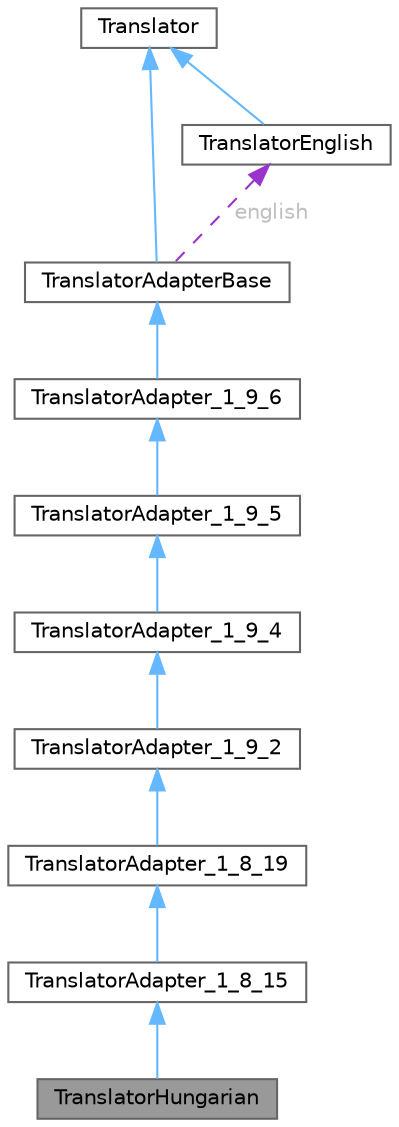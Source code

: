 digraph "TranslatorHungarian"
{
 // INTERACTIVE_SVG=YES
 // LATEX_PDF_SIZE
  bgcolor="transparent";
  edge [fontname=Helvetica,fontsize=10,labelfontname=Helvetica,labelfontsize=10];
  node [fontname=Helvetica,fontsize=10,shape=box,height=0.2,width=0.4];
  Node1 [label="TranslatorHungarian",height=0.2,width=0.4,color="gray40", fillcolor="grey60", style="filled", fontcolor="black",tooltip=" "];
  Node2 -> Node1 [dir="back",color="steelblue1",style="solid",tooltip=" "];
  Node2 [label="TranslatorAdapter_1_8_15",height=0.2,width=0.4,color="gray40", fillcolor="white", style="filled",URL="$d4/d2e/class_translator_adapter__1__8__15.html",tooltip=" "];
  Node3 -> Node2 [dir="back",color="steelblue1",style="solid",tooltip=" "];
  Node3 [label="TranslatorAdapter_1_8_19",height=0.2,width=0.4,color="gray40", fillcolor="white", style="filled",URL="$de/dde/class_translator_adapter__1__8__19.html",tooltip=" "];
  Node4 -> Node3 [dir="back",color="steelblue1",style="solid",tooltip=" "];
  Node4 [label="TranslatorAdapter_1_9_2",height=0.2,width=0.4,color="gray40", fillcolor="white", style="filled",URL="$d3/d2e/class_translator_adapter__1__9__2.html",tooltip=" "];
  Node5 -> Node4 [dir="back",color="steelblue1",style="solid",tooltip=" "];
  Node5 [label="TranslatorAdapter_1_9_4",height=0.2,width=0.4,color="gray40", fillcolor="white", style="filled",URL="$d0/d33/class_translator_adapter__1__9__4.html",tooltip=" "];
  Node6 -> Node5 [dir="back",color="steelblue1",style="solid",tooltip=" "];
  Node6 [label="TranslatorAdapter_1_9_5",height=0.2,width=0.4,color="gray40", fillcolor="white", style="filled",URL="$dd/dba/class_translator_adapter__1__9__5.html",tooltip=" "];
  Node7 -> Node6 [dir="back",color="steelblue1",style="solid",tooltip=" "];
  Node7 [label="TranslatorAdapter_1_9_6",height=0.2,width=0.4,color="gray40", fillcolor="white", style="filled",URL="$db/d71/class_translator_adapter__1__9__6.html",tooltip=" "];
  Node8 -> Node7 [dir="back",color="steelblue1",style="solid",tooltip=" "];
  Node8 [label="TranslatorAdapterBase",height=0.2,width=0.4,color="gray40", fillcolor="white", style="filled",URL="$db/d6c/class_translator_adapter_base.html",tooltip="Base of the translator adapter tree."];
  Node9 -> Node8 [dir="back",color="steelblue1",style="solid",tooltip=" "];
  Node9 [label="Translator",height=0.2,width=0.4,color="gray40", fillcolor="white", style="filled",URL="$d8/dfb/class_translator.html",tooltip="Abstract base class for all translatable text fragments."];
  Node10 -> Node8 [dir="back",color="darkorchid3",style="dashed",tooltip=" ",label=" english",fontcolor="grey" ];
  Node10 [label="TranslatorEnglish",height=0.2,width=0.4,color="gray40", fillcolor="white", style="filled",URL="$d6/d78/class_translator_english.html",tooltip=" "];
  Node9 -> Node10 [dir="back",color="steelblue1",style="solid",tooltip=" "];
}
